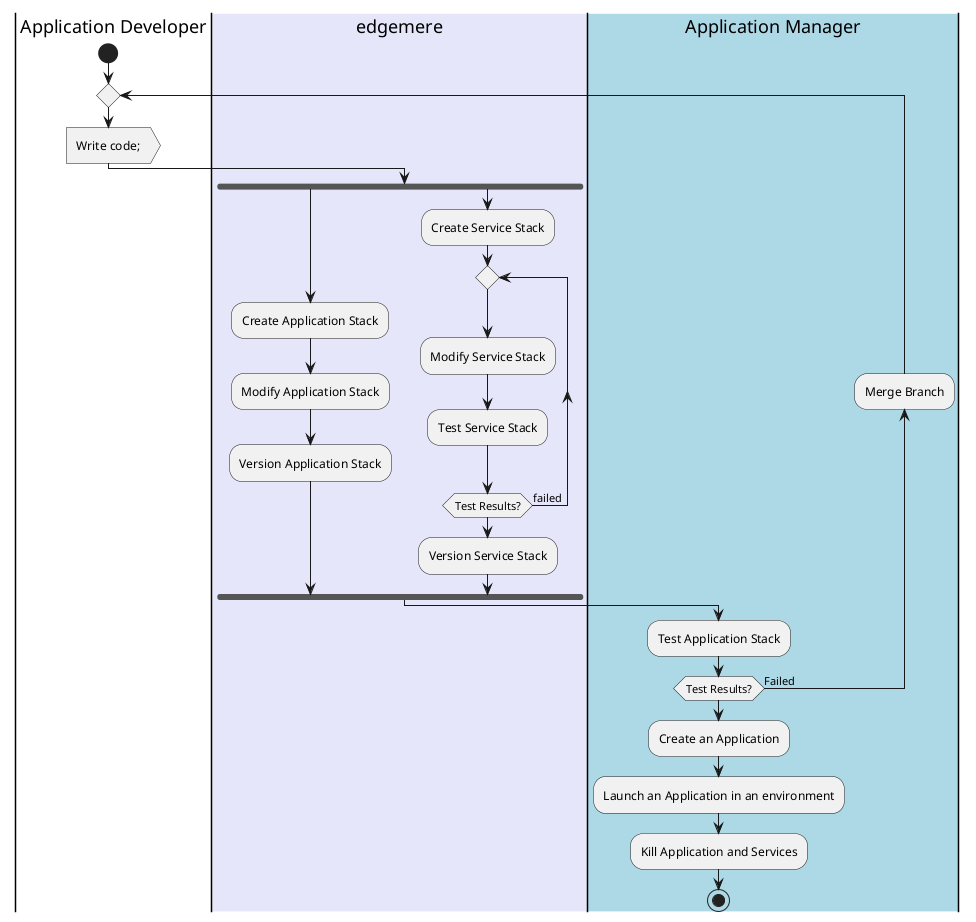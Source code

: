 @startuml

|Application Developer|
start
repeat
:Write code;>
|#lavender|edgemere|
fork
:Create Application Stack;
:Modify Application Stack;
:Version Application Stack;
fork again
:Create Service Stack;
repeat
:Modify Service Stack;
:Test Service Stack;
repeat while(Test Results?) is (failed)
:Version Service Stack;
fork end
|#lightblue|Application Manager|
:Test Application Stack;
backward:Check Out Code;
backward:Merge Branch;
repeat while(Test Results?) is (Failed)
:Create an Application;
:Launch an Application in an environment;
:Kill Application and Services;
stop

@enduml
